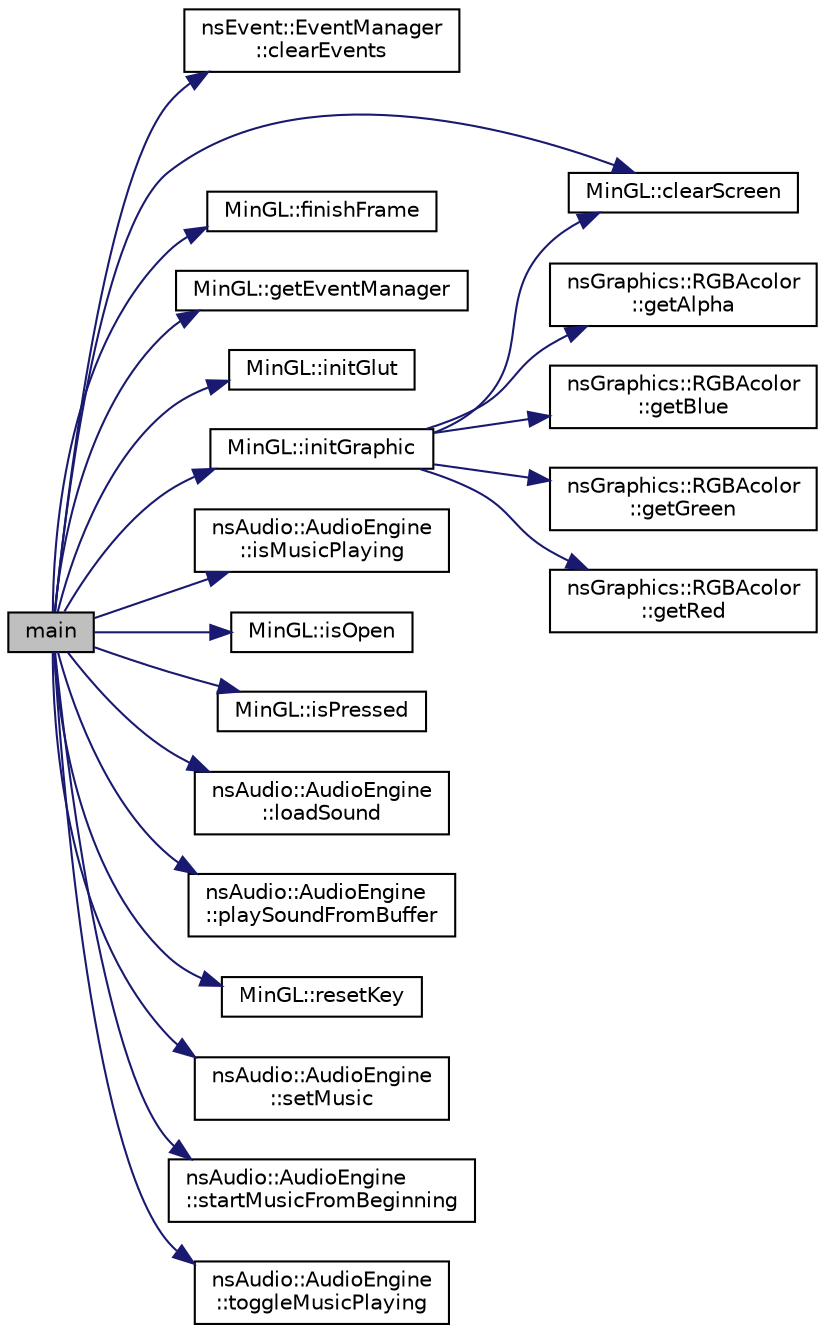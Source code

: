 digraph "main"
{
 // LATEX_PDF_SIZE
  edge [fontname="Helvetica",fontsize="10",labelfontname="Helvetica",labelfontsize="10"];
  node [fontname="Helvetica",fontsize="10",shape=record];
  rankdir="LR";
  Node1 [label="main",height=0.2,width=0.4,color="black", fillcolor="grey75", style="filled", fontcolor="black",tooltip=" "];
  Node1 -> Node2 [color="midnightblue",fontsize="10",style="solid",fontname="Helvetica"];
  Node2 [label="nsEvent::EventManager\l::clearEvents",height=0.2,width=0.4,color="black", fillcolor="white", style="filled",URL="$classns_event_1_1_event_manager.html#adbc5ced9a9435f61f58436ff613632b4",tooltip="Vide la queue."];
  Node1 -> Node3 [color="midnightblue",fontsize="10",style="solid",fontname="Helvetica"];
  Node3 [label="MinGL::clearScreen",height=0.2,width=0.4,color="black", fillcolor="white", style="filled",URL="$class_min_g_l.html#a86c940758616957683ffb2e239bba774",tooltip="Efface l'écran avec la couleur de fond spécifiée."];
  Node1 -> Node4 [color="midnightblue",fontsize="10",style="solid",fontname="Helvetica"];
  Node4 [label="MinGL::finishFrame",height=0.2,width=0.4,color="black", fillcolor="white", style="filled",URL="$class_min_g_l.html#a489922f0bdde2e38698adddaf57f6eda",tooltip="Préviens minGL que la frame est terminée."];
  Node1 -> Node5 [color="midnightblue",fontsize="10",style="solid",fontname="Helvetica"];
  Node5 [label="MinGL::getEventManager",height=0.2,width=0.4,color="black", fillcolor="white", style="filled",URL="$class_min_g_l.html#ab558253439905930836ab4910a7ae253",tooltip="Récupère le gestionnaire d'évènements minGL."];
  Node1 -> Node6 [color="midnightblue",fontsize="10",style="solid",fontname="Helvetica"];
  Node6 [label="MinGL::initGlut",height=0.2,width=0.4,color="black", fillcolor="white", style="filled",URL="$class_min_g_l.html#a17c7718b9e966c8147cd56483dcf4e8d",tooltip="Initialise la bibliothèque freeglut."];
  Node1 -> Node7 [color="midnightblue",fontsize="10",style="solid",fontname="Helvetica"];
  Node7 [label="MinGL::initGraphic",height=0.2,width=0.4,color="black", fillcolor="white", style="filled",URL="$class_min_g_l.html#a5962a0a0ced7879bc0cc65e267e8d7fc",tooltip="Initialise minGL et ouvre la fenêtre."];
  Node7 -> Node3 [color="midnightblue",fontsize="10",style="solid",fontname="Helvetica"];
  Node7 -> Node8 [color="midnightblue",fontsize="10",style="solid",fontname="Helvetica"];
  Node8 [label="nsGraphics::RGBAcolor\l::getAlpha",height=0.2,width=0.4,color="black", fillcolor="white", style="filled",URL="$classns_graphics_1_1_r_g_b_acolor.html#a76299c507a113e326c01fe4b0bca2b1e",tooltip="Récupère le taux de transparence."];
  Node7 -> Node9 [color="midnightblue",fontsize="10",style="solid",fontname="Helvetica"];
  Node9 [label="nsGraphics::RGBAcolor\l::getBlue",height=0.2,width=0.4,color="black", fillcolor="white", style="filled",URL="$classns_graphics_1_1_r_g_b_acolor.html#a9ac0893426cce20a177d6ea7af1d7129",tooltip="Récupère le taux de bleu."];
  Node7 -> Node10 [color="midnightblue",fontsize="10",style="solid",fontname="Helvetica"];
  Node10 [label="nsGraphics::RGBAcolor\l::getGreen",height=0.2,width=0.4,color="black", fillcolor="white", style="filled",URL="$classns_graphics_1_1_r_g_b_acolor.html#a5f2dc1550c34149fc5cbc1629b54d7e4",tooltip="Récupère le taux de vert."];
  Node7 -> Node11 [color="midnightblue",fontsize="10",style="solid",fontname="Helvetica"];
  Node11 [label="nsGraphics::RGBAcolor\l::getRed",height=0.2,width=0.4,color="black", fillcolor="white", style="filled",URL="$classns_graphics_1_1_r_g_b_acolor.html#a55e40085f904b696a0bc63aed6258b79",tooltip="Récupère le taux de rouge."];
  Node1 -> Node12 [color="midnightblue",fontsize="10",style="solid",fontname="Helvetica"];
  Node12 [label="nsAudio::AudioEngine\l::isMusicPlaying",height=0.2,width=0.4,color="black", fillcolor="white", style="filled",URL="$classns_audio_1_1_audio_engine.html#a57e13380a3039e546a5f1b9242f8709b",tooltip="Récupère l'état de lecture de la musique."];
  Node1 -> Node13 [color="midnightblue",fontsize="10",style="solid",fontname="Helvetica"];
  Node13 [label="MinGL::isOpen",height=0.2,width=0.4,color="black", fillcolor="white", style="filled",URL="$class_min_g_l.html#a05a0da9d0729e9c7dbd1121b0956866d",tooltip="Retourne si la fenêtre est ouverte."];
  Node1 -> Node14 [color="midnightblue",fontsize="10",style="solid",fontname="Helvetica"];
  Node14 [label="MinGL::isPressed",height=0.2,width=0.4,color="black", fillcolor="white", style="filled",URL="$class_min_g_l.html#a8f0833403a4fb3df8010c132e81b207f",tooltip="Renvoie l'état d'une touche du clavier (pressée ou non)"];
  Node1 -> Node15 [color="midnightblue",fontsize="10",style="solid",fontname="Helvetica"];
  Node15 [label="nsAudio::AudioEngine\l::loadSound",height=0.2,width=0.4,color="black", fillcolor="white", style="filled",URL="$classns_audio_1_1_audio_engine.html#a4c88595136327b3805c0322a9a8d2a0f",tooltip="Charge un fichier audio dans un buffer."];
  Node1 -> Node16 [color="midnightblue",fontsize="10",style="solid",fontname="Helvetica"];
  Node16 [label="nsAudio::AudioEngine\l::playSoundFromBuffer",height=0.2,width=0.4,color="black", fillcolor="white", style="filled",URL="$classns_audio_1_1_audio_engine.html#a47d769cc331578a398f422ff497505c8",tooltip="Joue un son depuis un buffer."];
  Node1 -> Node17 [color="midnightblue",fontsize="10",style="solid",fontname="Helvetica"];
  Node17 [label="MinGL::resetKey",height=0.2,width=0.4,color="black", fillcolor="white", style="filled",URL="$class_min_g_l.html#a99750fd4c8f97cfe693b1acb903424cf",tooltip="Force une touche a être relâchée."];
  Node1 -> Node18 [color="midnightblue",fontsize="10",style="solid",fontname="Helvetica"];
  Node18 [label="nsAudio::AudioEngine\l::setMusic",height=0.2,width=0.4,color="black", fillcolor="white", style="filled",URL="$classns_audio_1_1_audio_engine.html#a6ef72eb80bef2c1b0764c40f629d2536",tooltip="Définit le fichier audio de la musique."];
  Node1 -> Node19 [color="midnightblue",fontsize="10",style="solid",fontname="Helvetica"];
  Node19 [label="nsAudio::AudioEngine\l::startMusicFromBeginning",height=0.2,width=0.4,color="black", fillcolor="white", style="filled",URL="$classns_audio_1_1_audio_engine.html#ac1343ed3afe38eb80a222969f3d74d6d",tooltip="Relance la musique depuis le début."];
  Node1 -> Node20 [color="midnightblue",fontsize="10",style="solid",fontname="Helvetica"];
  Node20 [label="nsAudio::AudioEngine\l::toggleMusicPlaying",height=0.2,width=0.4,color="black", fillcolor="white", style="filled",URL="$classns_audio_1_1_audio_engine.html#aba89263fc9f810bee40dcae229313883",tooltip="Met en pause ou relance la musique."];
}
